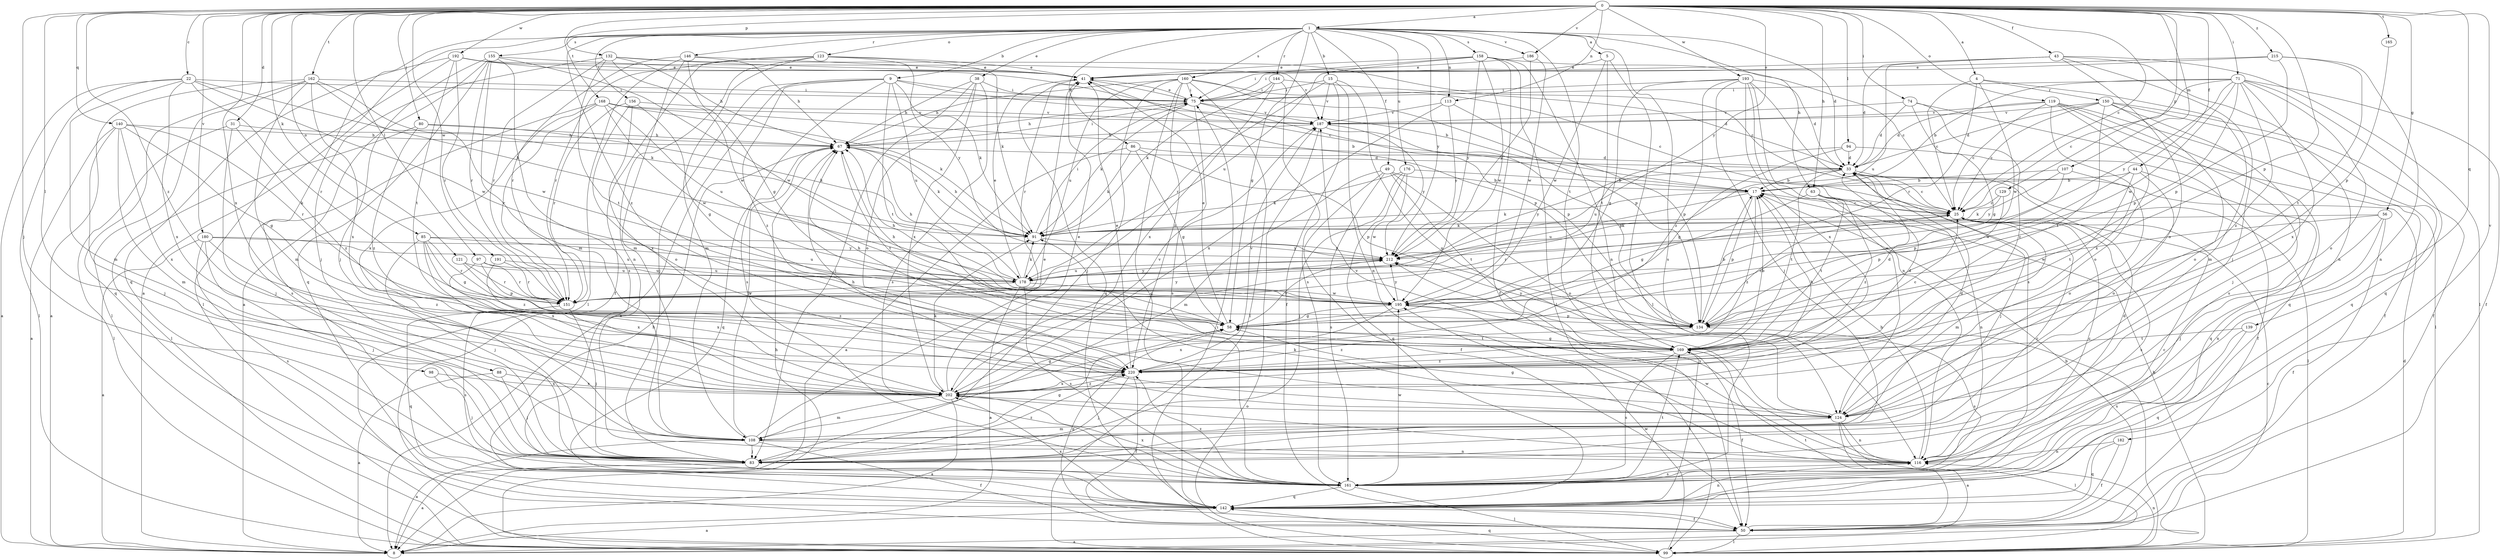 strict digraph  {
0;
1;
4;
5;
8;
9;
15;
17;
22;
25;
31;
33;
38;
41;
43;
44;
49;
50;
56;
58;
63;
67;
71;
74;
75;
80;
83;
85;
86;
88;
91;
94;
97;
98;
99;
107;
108;
113;
116;
119;
121;
123;
124;
129;
132;
134;
139;
140;
142;
144;
146;
150;
151;
155;
156;
158;
160;
161;
162;
165;
168;
169;
176;
178;
180;
182;
186;
187;
191;
192;
193;
195;
202;
212;
215;
220;
0 -> 1  [label=a];
0 -> 4  [label=a];
0 -> 22  [label=c];
0 -> 25  [label=c];
0 -> 31  [label=d];
0 -> 43  [label=f];
0 -> 44  [label=f];
0 -> 56  [label=g];
0 -> 63  [label=h];
0 -> 71  [label=i];
0 -> 74  [label=i];
0 -> 80  [label=j];
0 -> 83  [label=j];
0 -> 85  [label=k];
0 -> 94  [label=l];
0 -> 97  [label=l];
0 -> 98  [label=l];
0 -> 107  [label=m];
0 -> 113  [label=n];
0 -> 119  [label=o];
0 -> 121  [label=o];
0 -> 129  [label=p];
0 -> 132  [label=p];
0 -> 134  [label=p];
0 -> 139  [label=q];
0 -> 140  [label=q];
0 -> 162  [label=t];
0 -> 165  [label=t];
0 -> 168  [label=t];
0 -> 180  [label=v];
0 -> 182  [label=v];
0 -> 186  [label=v];
0 -> 191  [label=w];
0 -> 192  [label=w];
0 -> 193  [label=w];
0 -> 202  [label=x];
0 -> 212  [label=y];
0 -> 215  [label=z];
0 -> 220  [label=z];
1 -> 5  [label=a];
1 -> 8  [label=a];
1 -> 9  [label=b];
1 -> 15  [label=b];
1 -> 33  [label=d];
1 -> 38  [label=e];
1 -> 49  [label=f];
1 -> 58  [label=g];
1 -> 63  [label=h];
1 -> 86  [label=k];
1 -> 88  [label=k];
1 -> 113  [label=n];
1 -> 123  [label=o];
1 -> 144  [label=r];
1 -> 146  [label=r];
1 -> 155  [label=s];
1 -> 156  [label=s];
1 -> 158  [label=s];
1 -> 160  [label=s];
1 -> 161  [label=s];
1 -> 169  [label=t];
1 -> 176  [label=u];
1 -> 186  [label=v];
1 -> 212  [label=y];
1 -> 220  [label=z];
4 -> 25  [label=c];
4 -> 108  [label=m];
4 -> 150  [label=r];
4 -> 151  [label=r];
4 -> 195  [label=w];
5 -> 41  [label=e];
5 -> 99  [label=l];
5 -> 169  [label=t];
5 -> 195  [label=w];
8 -> 25  [label=c];
9 -> 8  [label=a];
9 -> 17  [label=b];
9 -> 75  [label=i];
9 -> 83  [label=j];
9 -> 91  [label=k];
9 -> 161  [label=s];
9 -> 169  [label=t];
9 -> 178  [label=u];
9 -> 220  [label=z];
15 -> 50  [label=f];
15 -> 75  [label=i];
15 -> 116  [label=n];
15 -> 124  [label=o];
15 -> 151  [label=r];
15 -> 187  [label=v];
17 -> 25  [label=c];
17 -> 91  [label=k];
17 -> 134  [label=p];
17 -> 178  [label=u];
17 -> 220  [label=z];
22 -> 8  [label=a];
22 -> 75  [label=i];
22 -> 91  [label=k];
22 -> 99  [label=l];
22 -> 108  [label=m];
22 -> 151  [label=r];
22 -> 195  [label=w];
22 -> 202  [label=x];
25 -> 91  [label=k];
25 -> 108  [label=m];
25 -> 151  [label=r];
25 -> 161  [label=s];
31 -> 67  [label=h];
31 -> 83  [label=j];
31 -> 99  [label=l];
31 -> 220  [label=z];
33 -> 17  [label=b];
33 -> 25  [label=c];
33 -> 83  [label=j];
33 -> 99  [label=l];
33 -> 169  [label=t];
33 -> 212  [label=y];
38 -> 67  [label=h];
38 -> 75  [label=i];
38 -> 83  [label=j];
38 -> 124  [label=o];
38 -> 161  [label=s];
38 -> 202  [label=x];
41 -> 75  [label=i];
41 -> 134  [label=p];
41 -> 142  [label=q];
41 -> 151  [label=r];
43 -> 33  [label=d];
43 -> 41  [label=e];
43 -> 83  [label=j];
43 -> 99  [label=l];
43 -> 116  [label=n];
43 -> 124  [label=o];
43 -> 178  [label=u];
44 -> 17  [label=b];
44 -> 124  [label=o];
44 -> 142  [label=q];
44 -> 169  [label=t];
44 -> 195  [label=w];
49 -> 17  [label=b];
49 -> 50  [label=f];
49 -> 108  [label=m];
49 -> 124  [label=o];
49 -> 161  [label=s];
49 -> 169  [label=t];
50 -> 8  [label=a];
50 -> 17  [label=b];
50 -> 58  [label=g];
50 -> 99  [label=l];
50 -> 169  [label=t];
56 -> 50  [label=f];
56 -> 83  [label=j];
56 -> 91  [label=k];
56 -> 116  [label=n];
56 -> 195  [label=w];
58 -> 41  [label=e];
58 -> 67  [label=h];
58 -> 169  [label=t];
58 -> 212  [label=y];
63 -> 25  [label=c];
63 -> 58  [label=g];
63 -> 116  [label=n];
63 -> 169  [label=t];
63 -> 220  [label=z];
67 -> 33  [label=d];
67 -> 75  [label=i];
67 -> 91  [label=k];
67 -> 142  [label=q];
67 -> 169  [label=t];
71 -> 17  [label=b];
71 -> 25  [label=c];
71 -> 50  [label=f];
71 -> 75  [label=i];
71 -> 124  [label=o];
71 -> 134  [label=p];
71 -> 142  [label=q];
71 -> 195  [label=w];
71 -> 202  [label=x];
71 -> 212  [label=y];
71 -> 220  [label=z];
74 -> 33  [label=d];
74 -> 50  [label=f];
74 -> 58  [label=g];
74 -> 187  [label=v];
74 -> 220  [label=z];
75 -> 41  [label=e];
75 -> 67  [label=h];
75 -> 91  [label=k];
75 -> 134  [label=p];
75 -> 161  [label=s];
75 -> 187  [label=v];
80 -> 67  [label=h];
80 -> 91  [label=k];
80 -> 99  [label=l];
80 -> 220  [label=z];
83 -> 8  [label=a];
83 -> 25  [label=c];
83 -> 58  [label=g];
83 -> 220  [label=z];
85 -> 58  [label=g];
85 -> 83  [label=j];
85 -> 151  [label=r];
85 -> 178  [label=u];
85 -> 202  [label=x];
85 -> 212  [label=y];
85 -> 220  [label=z];
86 -> 8  [label=a];
86 -> 33  [label=d];
86 -> 58  [label=g];
86 -> 91  [label=k];
86 -> 134  [label=p];
88 -> 8  [label=a];
88 -> 83  [label=j];
88 -> 202  [label=x];
91 -> 67  [label=h];
91 -> 75  [label=i];
91 -> 212  [label=y];
94 -> 33  [label=d];
94 -> 50  [label=f];
94 -> 58  [label=g];
94 -> 178  [label=u];
97 -> 134  [label=p];
97 -> 151  [label=r];
97 -> 178  [label=u];
97 -> 202  [label=x];
98 -> 83  [label=j];
98 -> 202  [label=x];
99 -> 17  [label=b];
99 -> 33  [label=d];
99 -> 67  [label=h];
99 -> 75  [label=i];
99 -> 116  [label=n];
99 -> 142  [label=q];
99 -> 195  [label=w];
107 -> 17  [label=b];
107 -> 124  [label=o];
107 -> 134  [label=p];
107 -> 212  [label=y];
108 -> 8  [label=a];
108 -> 41  [label=e];
108 -> 50  [label=f];
108 -> 67  [label=h];
108 -> 83  [label=j];
108 -> 116  [label=n];
113 -> 134  [label=p];
113 -> 187  [label=v];
113 -> 202  [label=x];
113 -> 212  [label=y];
116 -> 17  [label=b];
116 -> 25  [label=c];
116 -> 33  [label=d];
116 -> 91  [label=k];
116 -> 161  [label=s];
116 -> 195  [label=w];
116 -> 202  [label=x];
116 -> 212  [label=y];
119 -> 25  [label=c];
119 -> 33  [label=d];
119 -> 99  [label=l];
119 -> 124  [label=o];
119 -> 142  [label=q];
119 -> 161  [label=s];
119 -> 187  [label=v];
119 -> 202  [label=x];
121 -> 151  [label=r];
121 -> 178  [label=u];
121 -> 220  [label=z];
123 -> 41  [label=e];
123 -> 50  [label=f];
123 -> 91  [label=k];
123 -> 108  [label=m];
123 -> 116  [label=n];
123 -> 151  [label=r];
123 -> 212  [label=y];
124 -> 8  [label=a];
124 -> 33  [label=d];
124 -> 58  [label=g];
124 -> 67  [label=h];
124 -> 99  [label=l];
124 -> 108  [label=m];
124 -> 116  [label=n];
124 -> 187  [label=v];
129 -> 25  [label=c];
129 -> 91  [label=k];
129 -> 134  [label=p];
132 -> 25  [label=c];
132 -> 41  [label=e];
132 -> 67  [label=h];
132 -> 83  [label=j];
132 -> 151  [label=r];
132 -> 169  [label=t];
132 -> 195  [label=w];
134 -> 17  [label=b];
134 -> 25  [label=c];
134 -> 161  [label=s];
134 -> 212  [label=y];
134 -> 220  [label=z];
139 -> 142  [label=q];
139 -> 161  [label=s];
139 -> 169  [label=t];
140 -> 8  [label=a];
140 -> 58  [label=g];
140 -> 67  [label=h];
140 -> 83  [label=j];
140 -> 108  [label=m];
140 -> 151  [label=r];
140 -> 202  [label=x];
142 -> 8  [label=a];
142 -> 50  [label=f];
142 -> 67  [label=h];
142 -> 116  [label=n];
142 -> 169  [label=t];
142 -> 202  [label=x];
144 -> 33  [label=d];
144 -> 75  [label=i];
144 -> 91  [label=k];
144 -> 161  [label=s];
144 -> 202  [label=x];
146 -> 41  [label=e];
146 -> 58  [label=g];
146 -> 67  [label=h];
146 -> 99  [label=l];
146 -> 108  [label=m];
146 -> 151  [label=r];
150 -> 25  [label=c];
150 -> 33  [label=d];
150 -> 50  [label=f];
150 -> 83  [label=j];
150 -> 124  [label=o];
150 -> 142  [label=q];
150 -> 169  [label=t];
150 -> 187  [label=v];
151 -> 83  [label=j];
151 -> 142  [label=q];
151 -> 161  [label=s];
151 -> 212  [label=y];
155 -> 8  [label=a];
155 -> 41  [label=e];
155 -> 83  [label=j];
155 -> 108  [label=m];
155 -> 142  [label=q];
155 -> 151  [label=r];
155 -> 161  [label=s];
155 -> 195  [label=w];
156 -> 58  [label=g];
156 -> 124  [label=o];
156 -> 151  [label=r];
156 -> 187  [label=v];
156 -> 202  [label=x];
158 -> 25  [label=c];
158 -> 41  [label=e];
158 -> 50  [label=f];
158 -> 75  [label=i];
158 -> 99  [label=l];
158 -> 116  [label=n];
158 -> 178  [label=u];
158 -> 195  [label=w];
158 -> 212  [label=y];
160 -> 25  [label=c];
160 -> 67  [label=h];
160 -> 75  [label=i];
160 -> 83  [label=j];
160 -> 99  [label=l];
160 -> 134  [label=p];
160 -> 142  [label=q];
160 -> 178  [label=u];
160 -> 220  [label=z];
161 -> 25  [label=c];
161 -> 99  [label=l];
161 -> 142  [label=q];
161 -> 169  [label=t];
161 -> 195  [label=w];
161 -> 202  [label=x];
161 -> 220  [label=z];
162 -> 8  [label=a];
162 -> 75  [label=i];
162 -> 91  [label=k];
162 -> 99  [label=l];
162 -> 108  [label=m];
162 -> 142  [label=q];
162 -> 195  [label=w];
162 -> 202  [label=x];
165 -> 134  [label=p];
168 -> 17  [label=b];
168 -> 91  [label=k];
168 -> 151  [label=r];
168 -> 161  [label=s];
168 -> 178  [label=u];
168 -> 187  [label=v];
168 -> 195  [label=w];
168 -> 202  [label=x];
169 -> 17  [label=b];
169 -> 25  [label=c];
169 -> 33  [label=d];
169 -> 50  [label=f];
169 -> 58  [label=g];
169 -> 67  [label=h];
169 -> 161  [label=s];
169 -> 220  [label=z];
176 -> 17  [label=b];
176 -> 83  [label=j];
176 -> 91  [label=k];
176 -> 142  [label=q];
176 -> 195  [label=w];
178 -> 8  [label=a];
178 -> 41  [label=e];
178 -> 67  [label=h];
178 -> 91  [label=k];
178 -> 151  [label=r];
178 -> 161  [label=s];
178 -> 195  [label=w];
178 -> 212  [label=y];
180 -> 8  [label=a];
180 -> 83  [label=j];
180 -> 161  [label=s];
180 -> 178  [label=u];
180 -> 212  [label=y];
180 -> 220  [label=z];
182 -> 50  [label=f];
182 -> 116  [label=n];
182 -> 142  [label=q];
186 -> 41  [label=e];
186 -> 195  [label=w];
186 -> 212  [label=y];
187 -> 67  [label=h];
187 -> 99  [label=l];
187 -> 134  [label=p];
187 -> 212  [label=y];
191 -> 151  [label=r];
191 -> 178  [label=u];
191 -> 202  [label=x];
192 -> 25  [label=c];
192 -> 41  [label=e];
192 -> 99  [label=l];
192 -> 142  [label=q];
192 -> 151  [label=r];
192 -> 169  [label=t];
192 -> 187  [label=v];
193 -> 33  [label=d];
193 -> 58  [label=g];
193 -> 75  [label=i];
193 -> 83  [label=j];
193 -> 116  [label=n];
193 -> 124  [label=o];
193 -> 161  [label=s];
193 -> 202  [label=x];
193 -> 220  [label=z];
195 -> 58  [label=g];
195 -> 67  [label=h];
195 -> 134  [label=p];
195 -> 202  [label=x];
195 -> 212  [label=y];
202 -> 8  [label=a];
202 -> 41  [label=e];
202 -> 58  [label=g];
202 -> 91  [label=k];
202 -> 108  [label=m];
202 -> 124  [label=o];
202 -> 187  [label=v];
202 -> 220  [label=z];
212 -> 178  [label=u];
215 -> 41  [label=e];
215 -> 75  [label=i];
215 -> 116  [label=n];
215 -> 134  [label=p];
215 -> 169  [label=t];
220 -> 17  [label=b];
220 -> 33  [label=d];
220 -> 41  [label=e];
220 -> 50  [label=f];
220 -> 83  [label=j];
220 -> 187  [label=v];
220 -> 202  [label=x];
}

